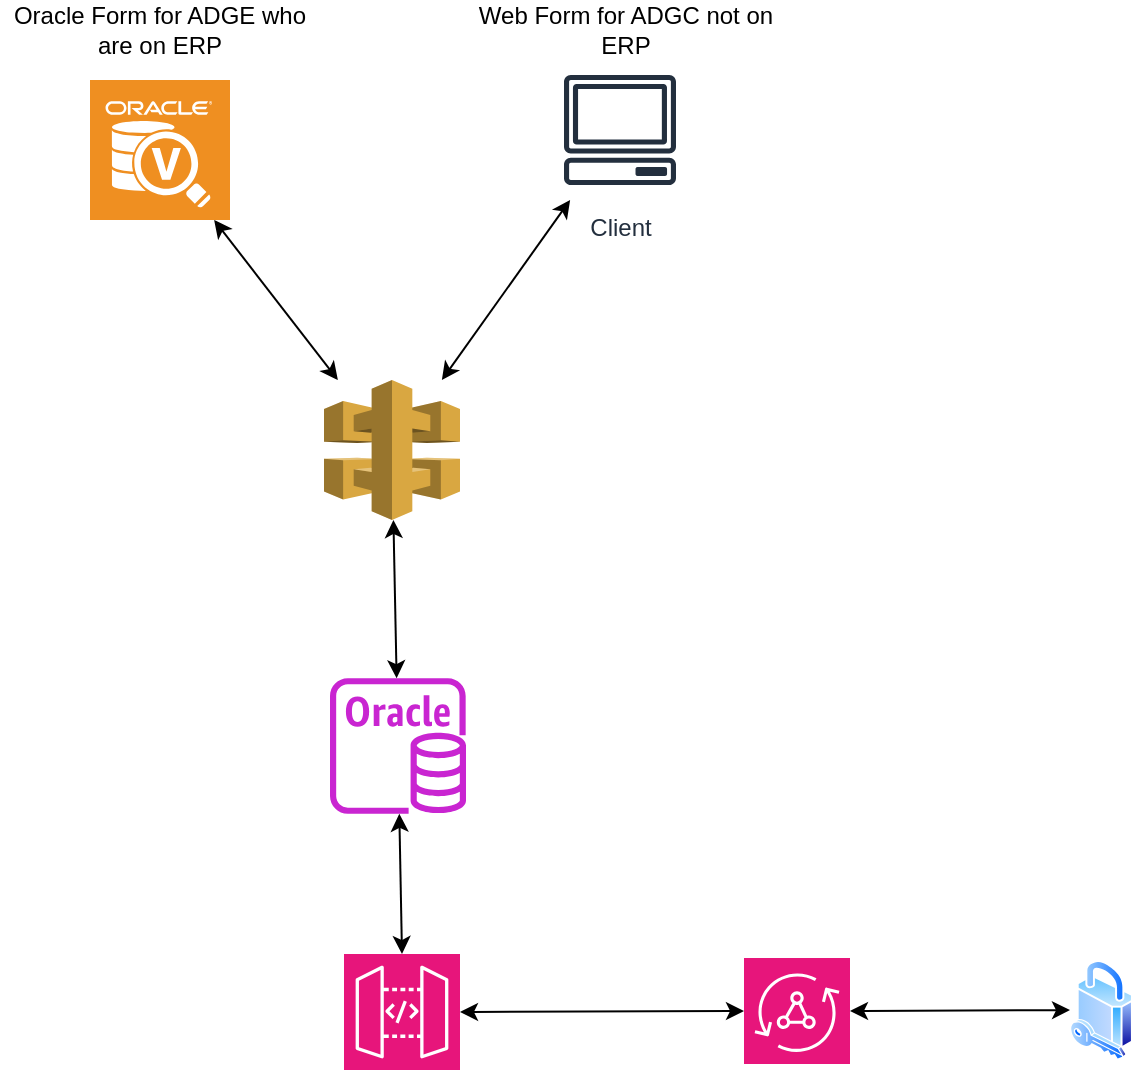 <mxfile version="22.1.5" type="github">
  <diagram name="Page-1" id="VKI1EWOp4GRQE5fsBFgJ">
    <mxGraphModel dx="1098" dy="518" grid="1" gridSize="10" guides="1" tooltips="1" connect="1" arrows="1" fold="1" page="1" pageScale="1" pageWidth="850" pageHeight="1100" math="0" shadow="0">
      <root>
        <mxCell id="0" />
        <mxCell id="1" parent="0" />
        <mxCell id="avenbUe7RMg-Z7uaUahu-1" value="" style="sketch=0;outlineConnect=0;fontColor=#232F3E;gradientColor=none;fillColor=#C925D1;strokeColor=none;dashed=0;verticalLabelPosition=bottom;verticalAlign=top;align=center;html=1;fontSize=12;fontStyle=0;aspect=fixed;pointerEvents=1;shape=mxgraph.aws4.rds_oracle_instance;" vertex="1" parent="1">
          <mxGeometry x="360" y="419" width="68" height="68" as="geometry" />
        </mxCell>
        <mxCell id="avenbUe7RMg-Z7uaUahu-2" value="" style="shadow=0;dashed=0;html=1;strokeColor=none;fillColor=#EF8F21;labelPosition=center;verticalLabelPosition=bottom;verticalAlign=top;align=center;outlineConnect=0;shape=mxgraph.veeam.explorer_for_oracle;" vertex="1" parent="1">
          <mxGeometry x="240" y="120" width="70" height="70" as="geometry" />
        </mxCell>
        <mxCell id="avenbUe7RMg-Z7uaUahu-3" value="Client" style="sketch=0;outlineConnect=0;fontColor=#232F3E;gradientColor=none;strokeColor=#232F3E;fillColor=#ffffff;dashed=0;verticalLabelPosition=bottom;verticalAlign=top;align=center;html=1;fontSize=12;fontStyle=0;aspect=fixed;shape=mxgraph.aws4.resourceIcon;resIcon=mxgraph.aws4.client;" vertex="1" parent="1">
          <mxGeometry x="470" y="110" width="70" height="70" as="geometry" />
        </mxCell>
        <mxCell id="avenbUe7RMg-Z7uaUahu-4" value="" style="sketch=0;points=[[0,0,0],[0.25,0,0],[0.5,0,0],[0.75,0,0],[1,0,0],[0,1,0],[0.25,1,0],[0.5,1,0],[0.75,1,0],[1,1,0],[0,0.25,0],[0,0.5,0],[0,0.75,0],[1,0.25,0],[1,0.5,0],[1,0.75,0]];outlineConnect=0;fontColor=#232F3E;fillColor=#E7157B;strokeColor=#ffffff;dashed=0;verticalLabelPosition=bottom;verticalAlign=top;align=center;html=1;fontSize=12;fontStyle=0;aspect=fixed;shape=mxgraph.aws4.resourceIcon;resIcon=mxgraph.aws4.api_gateway;" vertex="1" parent="1">
          <mxGeometry x="367" y="557" width="58" height="58" as="geometry" />
        </mxCell>
        <mxCell id="avenbUe7RMg-Z7uaUahu-5" value="" style="sketch=0;points=[[0,0,0],[0.25,0,0],[0.5,0,0],[0.75,0,0],[1,0,0],[0,1,0],[0.25,1,0],[0.5,1,0],[0.75,1,0],[1,1,0],[0,0.25,0],[0,0.5,0],[0,0.75,0],[1,0.25,0],[1,0.5,0],[1,0.75,0]];outlineConnect=0;fontColor=#232F3E;fillColor=#E7157B;strokeColor=#ffffff;dashed=0;verticalLabelPosition=bottom;verticalAlign=top;align=center;html=1;fontSize=12;fontStyle=0;aspect=fixed;shape=mxgraph.aws4.resourceIcon;resIcon=mxgraph.aws4.appsync;" vertex="1" parent="1">
          <mxGeometry x="567" y="559" width="53" height="53" as="geometry" />
        </mxCell>
        <mxCell id="avenbUe7RMg-Z7uaUahu-6" value="" style="outlineConnect=0;dashed=0;verticalLabelPosition=bottom;verticalAlign=top;align=center;html=1;shape=mxgraph.aws3.api_gateway;fillColor=#D9A741;gradientColor=none;" vertex="1" parent="1">
          <mxGeometry x="357" y="270" width="68" height="70" as="geometry" />
        </mxCell>
        <mxCell id="avenbUe7RMg-Z7uaUahu-8" value="" style="image;aspect=fixed;perimeter=ellipsePerimeter;html=1;align=center;shadow=0;dashed=0;spacingTop=3;image=img/lib/active_directory/security.svg;" vertex="1" parent="1">
          <mxGeometry x="730" y="560" width="31.5" height="50" as="geometry" />
        </mxCell>
        <mxCell id="avenbUe7RMg-Z7uaUahu-16" value="" style="endArrow=classic;startArrow=classic;html=1;rounded=0;" edge="1" parent="1" source="avenbUe7RMg-Z7uaUahu-6" target="avenbUe7RMg-Z7uaUahu-3">
          <mxGeometry width="50" height="50" relative="1" as="geometry">
            <mxPoint x="440" y="380" as="sourcePoint" />
            <mxPoint x="490" y="330" as="targetPoint" />
          </mxGeometry>
        </mxCell>
        <mxCell id="avenbUe7RMg-Z7uaUahu-17" value="" style="endArrow=classic;startArrow=classic;html=1;rounded=0;" edge="1" parent="1" source="avenbUe7RMg-Z7uaUahu-2" target="avenbUe7RMg-Z7uaUahu-6">
          <mxGeometry width="50" height="50" relative="1" as="geometry">
            <mxPoint x="440" y="380" as="sourcePoint" />
            <mxPoint x="490" y="330" as="targetPoint" />
          </mxGeometry>
        </mxCell>
        <mxCell id="avenbUe7RMg-Z7uaUahu-19" value="" style="endArrow=classic;startArrow=classic;html=1;rounded=0;" edge="1" parent="1" source="avenbUe7RMg-Z7uaUahu-1" target="avenbUe7RMg-Z7uaUahu-6">
          <mxGeometry width="50" height="50" relative="1" as="geometry">
            <mxPoint x="440" y="380" as="sourcePoint" />
            <mxPoint x="490" y="330" as="targetPoint" />
          </mxGeometry>
        </mxCell>
        <mxCell id="avenbUe7RMg-Z7uaUahu-20" value="" style="endArrow=classic;startArrow=classic;html=1;rounded=0;exitX=0.5;exitY=0;exitDx=0;exitDy=0;exitPerimeter=0;" edge="1" parent="1" source="avenbUe7RMg-Z7uaUahu-4" target="avenbUe7RMg-Z7uaUahu-1">
          <mxGeometry width="50" height="50" relative="1" as="geometry">
            <mxPoint x="440" y="380" as="sourcePoint" />
            <mxPoint x="490" y="330" as="targetPoint" />
          </mxGeometry>
        </mxCell>
        <mxCell id="avenbUe7RMg-Z7uaUahu-21" value="" style="endArrow=classic;startArrow=classic;html=1;rounded=0;entryX=0;entryY=0.5;entryDx=0;entryDy=0;entryPerimeter=0;exitX=1;exitY=0.5;exitDx=0;exitDy=0;exitPerimeter=0;" edge="1" parent="1" source="avenbUe7RMg-Z7uaUahu-4" target="avenbUe7RMg-Z7uaUahu-5">
          <mxGeometry width="50" height="50" relative="1" as="geometry">
            <mxPoint x="440" y="510" as="sourcePoint" />
            <mxPoint x="490" y="460" as="targetPoint" />
          </mxGeometry>
        </mxCell>
        <mxCell id="avenbUe7RMg-Z7uaUahu-22" value="" style="endArrow=classic;startArrow=classic;html=1;rounded=0;exitX=1;exitY=0.5;exitDx=0;exitDy=0;exitPerimeter=0;" edge="1" parent="1" source="avenbUe7RMg-Z7uaUahu-5" target="avenbUe7RMg-Z7uaUahu-8">
          <mxGeometry width="50" height="50" relative="1" as="geometry">
            <mxPoint x="440" y="510" as="sourcePoint" />
            <mxPoint x="490" y="460" as="targetPoint" />
          </mxGeometry>
        </mxCell>
        <mxCell id="avenbUe7RMg-Z7uaUahu-23" value="Oracle Form for ADGE who are on ERP" style="text;html=1;strokeColor=none;fillColor=none;align=center;verticalAlign=middle;whiteSpace=wrap;rounded=0;" vertex="1" parent="1">
          <mxGeometry x="195" y="80" width="160" height="30" as="geometry" />
        </mxCell>
        <mxCell id="avenbUe7RMg-Z7uaUahu-24" value="Web Form for ADGC not on ERP" style="text;html=1;strokeColor=none;fillColor=none;align=center;verticalAlign=middle;whiteSpace=wrap;rounded=0;" vertex="1" parent="1">
          <mxGeometry x="428" y="80" width="160" height="30" as="geometry" />
        </mxCell>
      </root>
    </mxGraphModel>
  </diagram>
</mxfile>
